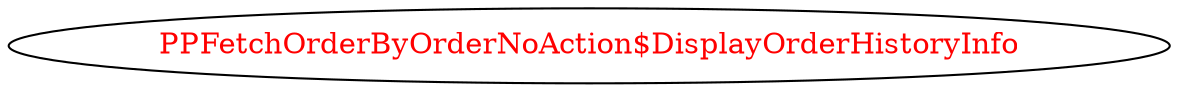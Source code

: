 digraph dependencyGraph {
 concentrate=true;
 ranksep="2.0";
 rankdir="LR"; 
 splines="ortho";
"PPFetchOrderByOrderNoAction$DisplayOrderHistoryInfo" [fontcolor="red"];
}
